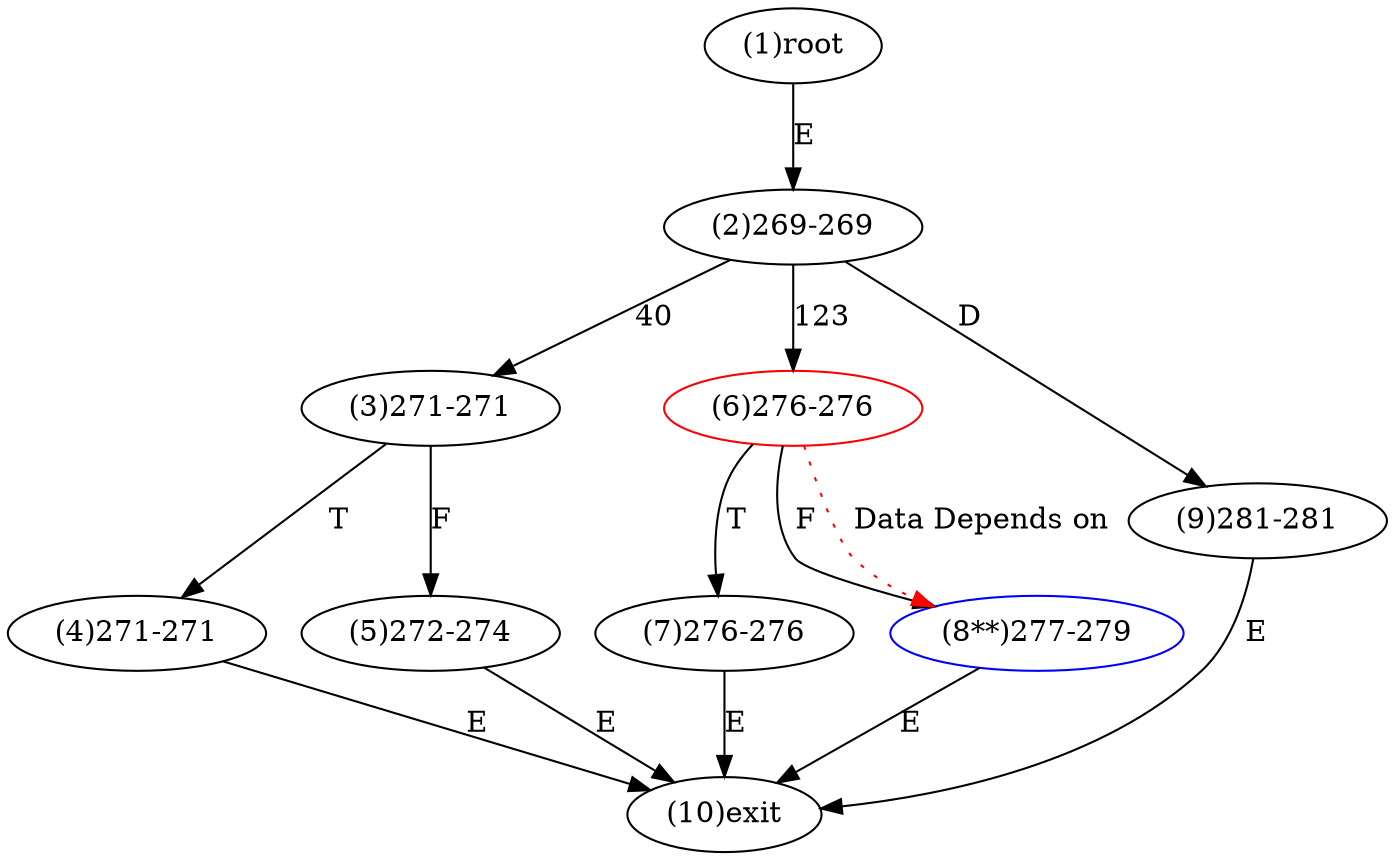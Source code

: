 digraph "" { 
1[ label="(1)root"];
2[ label="(2)269-269"];
3[ label="(3)271-271"];
4[ label="(4)271-271"];
5[ label="(5)272-274"];
6[ label="(6)276-276",color=red];
7[ label="(7)276-276"];
8[ label="(8**)277-279",color=blue];
9[ label="(9)281-281"];
10[ label="(10)exit"];
1->2[ label="E"];
2->3[ label="40"];
2->6[ label="123"];
2->9[ label="D"];
3->5[ label="F"];
3->4[ label="T"];
4->10[ label="E"];
5->10[ label="E"];
6->8[ label="F"];
6->7[ label="T"];
7->10[ label="E"];
8->10[ label="E"];
9->10[ label="E"];
6->8[ color="red" label="Data Depends on" style = dotted ];
}